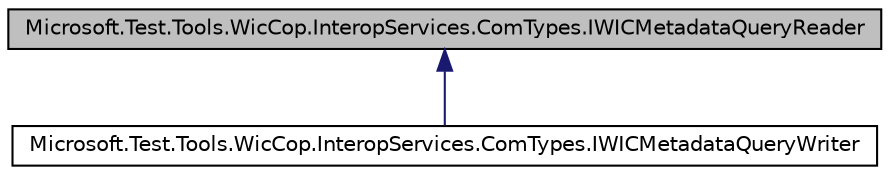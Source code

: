 digraph G
{
  edge [fontname="Helvetica",fontsize="10",labelfontname="Helvetica",labelfontsize="10"];
  node [fontname="Helvetica",fontsize="10",shape=record];
  Node1 [label="Microsoft.Test.Tools.WicCop.InteropServices.ComTypes.IWICMetadataQueryReader",height=0.2,width=0.4,color="black", fillcolor="grey75", style="filled" fontcolor="black"];
  Node1 -> Node2 [dir="back",color="midnightblue",fontsize="10",style="solid",fontname="Helvetica"];
  Node2 [label="Microsoft.Test.Tools.WicCop.InteropServices.ComTypes.IWICMetadataQueryWriter",height=0.2,width=0.4,color="black", fillcolor="white", style="filled",URL="$interface_microsoft_1_1_test_1_1_tools_1_1_wic_cop_1_1_interop_services_1_1_com_types_1_1_i_w_i_c_metadata_query_writer.html"];
}
